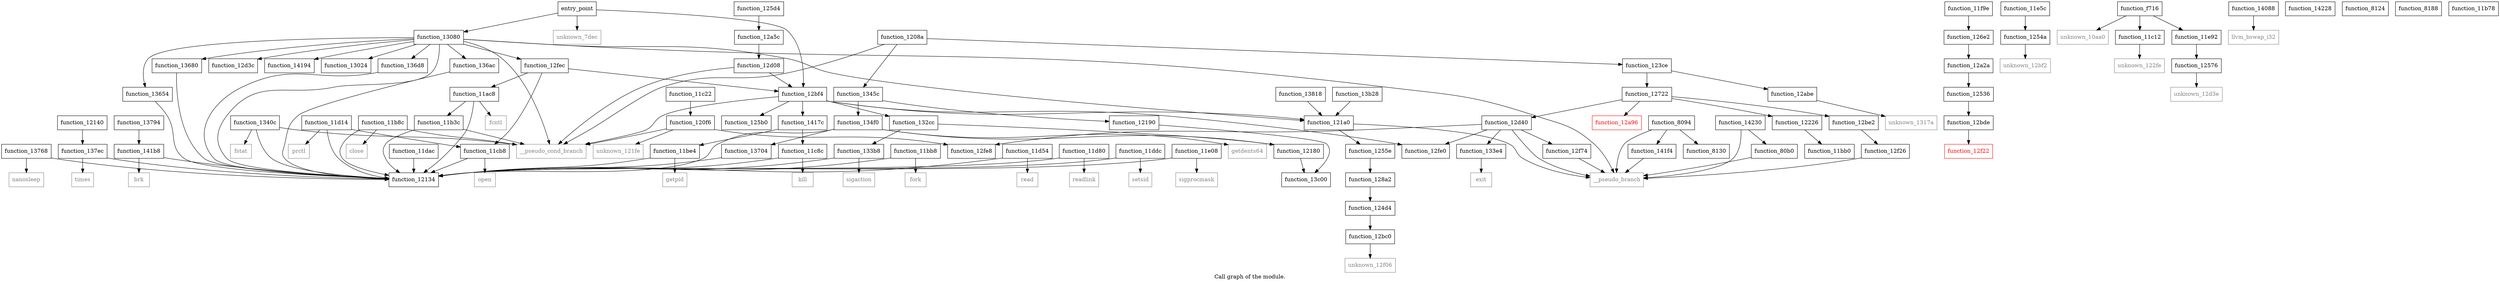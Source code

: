 digraph "Call graph of the module." {
  label="Call graph of the module.";
  node [shape=record];

  Node_function_12180 [label="{function_12180}"];
  Node_readlink [color="gray50", fontcolor="gray50", label="{readlink}"];
  Node_setsid [color="gray50", fontcolor="gray50", label="{setsid}"];
  Node_function_12190 [label="{function_12190}"];
  Node_function_12bf4 [label="{function_12bf4}"];
  Node_function_121a0 [label="{function_121a0}"];
  Node_prctl [color="gray50", fontcolor="gray50", label="{prctl}"];
  Node_function_12226 [label="{function_12226}"];
  Node_function_123ce [label="{function_123ce}"];
  Node_function_124d4 [label="{function_124d4}"];
  Node_function_12536 [label="{function_12536}"];
  Node_function_1254a [label="{function_1254a}"];
  Node_function_12a5c [label="{function_12a5c}"];
  Node_function_13704 [label="{function_13704}"];
  Node_function_12d08 [label="{function_12d08}"];
  Node_unknown_1317a [color="gray50", fontcolor="gray50", label="{unknown_1317a}"];
  Node_function_13080 [label="{function_13080}"];
  Node_unknown_121fe [color="gray50", fontcolor="gray50", label="{unknown_121fe}"];
  Node_function_13768 [label="{function_13768}"];
  Node_function_12a96 [color="red", fontcolor="red", label="{function_12a96}"];
  Node_function_13794 [label="{function_13794}"];
  Node_function_12d3c [label="{function_12d3c}"];
  Node_function_132cc [label="{function_132cc}"];
  Node_unknown_12bf2 [color="gray50", fontcolor="gray50", label="{unknown_12bf2}"];
  Node_function_133b8 [label="{function_133b8}"];
  Node_function_1255e [label="{function_1255e}"];
  Node_function_137ec [label="{function_137ec}"];
  Node_unknown_12f06 [color="gray50", fontcolor="gray50", label="{unknown_12f06}"];
  Node_function_133e4 [label="{function_133e4}"];
  Node_open [color="gray50", fontcolor="gray50", label="{open}"];
  Node_function_12abe [label="{function_12abe}"];
  Node_function_12fe8 [label="{function_12fe8}"];
  Node_function_13818 [label="{function_13818}"];
  Node_read [color="gray50", fontcolor="gray50", label="{read}"];
  Node_function_12576 [label="{function_12576}"];
  Node_function_1340c [label="{function_1340c}"];
  Node_function_125b0 [label="{function_125b0}"];
  Node_function_13b28 [label="{function_13b28}"];
  Node_fcntl [color="gray50", fontcolor="gray50", label="{fcntl}"];
  Node_function_12bc0 [label="{function_12bc0}"];
  Node_function_13c00 [label="{function_13c00}"];
  Node_function_12d40 [label="{function_12d40}"];
  Node_function_14088 [label="{function_14088}"];
  Node_function_1345c [label="{function_1345c}"];
  Node_function_12bde [label="{function_12bde}"];
  Node_function_1417c [label="{function_1417c}"];
  Node_function_12f22 [color="red", fontcolor="red", label="{function_12f22}"];
  Node_close [color="gray50", fontcolor="gray50", label="{close}"];
  Node_function_14194 [label="{function_14194}"];
  Node_function_134f0 [label="{function_134f0}"];
  Node_function_125d4 [label="{function_125d4}"];
  Node_function_12be2 [label="{function_12be2}"];
  Node_function_12fec [label="{function_12fec}"];
  Node_function_141b8 [label="{function_141b8}"];
  Node_function_141f4 [label="{function_141f4}"];
  Node_function_12f26 [label="{function_12f26}"];
  Node_function_14228 [label="{function_14228}"];
  Node_fork [color="gray50", fontcolor="gray50", label="{fork}"];
  Node_function_13654 [label="{function_13654}"];
  Node_function_126e2 [label="{function_126e2}"];
  Node_function_12722 [label="{function_12722}"];
  Node_function_13680 [label="{function_13680}"];
  Node_function_14230 [label="{function_14230}"];
  Node_function_12f74 [label="{function_12f74}"];
  Node_unknown_7dec [color="gray50", fontcolor="gray50", label="{unknown_7dec}"];
  Node_getpid [color="gray50", fontcolor="gray50", label="{getpid}"];
  Node_function_136ac [label="{function_136ac}"];
  Node_function_128a2 [label="{function_128a2}"];
  Node_function_12a2a [label="{function_12a2a}"];
  Node_unknown_12d3e [color="gray50", fontcolor="gray50", label="{unknown_12d3e}"];
  Node_function_13024 [label="{function_13024}"];
  Node_unknown_122fe [color="gray50", fontcolor="gray50", label="{unknown_122fe}"];
  Node_function_12fe0 [label="{function_12fe0}"];
  Node_function_136d8 [label="{function_136d8}"];
  Node_kill [color="gray50", fontcolor="gray50", label="{kill}"];
  Node_sigprocmask [color="gray50", fontcolor="gray50", label="{sigprocmask}"];
  Node_sigaction [color="gray50", fontcolor="gray50", label="{sigaction}"];
  Node_exit [color="gray50", fontcolor="gray50", label="{exit}"];
  Node_fstat [color="gray50", fontcolor="gray50", label="{fstat}"];
  Node_getdents64 [color="gray50", fontcolor="gray50", label="{getdents64}"];
  Node_nanosleep [color="gray50", fontcolor="gray50", label="{nanosleep}"];
  Node_times [color="gray50", fontcolor="gray50", label="{times}"];
  Node_brk [color="gray50", fontcolor="gray50", label="{brk}"];
  Node_llvm_bswap_i32 [color="gray50", fontcolor="gray50", label="{llvm_bswap_i32}"];
  Node_unknown_10aa0 [color="gray50", fontcolor="gray50", label="{unknown_10aa0}"];
  Node___pseudo_branch [color="gray50", fontcolor="gray50", label="{__pseudo_branch}"];
  Node___pseudo_cond_branch [color="gray50", fontcolor="gray50", label="{__pseudo_cond_branch}"];
  Node_function_8094 [label="{function_8094}"];
  Node_function_80b0 [label="{function_80b0}"];
  Node_function_8124 [label="{function_8124}"];
  Node_function_8130 [label="{function_8130}"];
  Node_function_8188 [label="{function_8188}"];
  Node_entry_point [label="{entry_point}"];
  Node_function_11ac8 [label="{function_11ac8}"];
  Node_function_11c22 [label="{function_11c22}"];
  Node_function_f716 [label="{function_f716}"];
  Node_function_11b3c [label="{function_11b3c}"];
  Node_function_11b78 [label="{function_11b78}"];
  Node_function_11b8c [label="{function_11b8c}"];
  Node_function_11bb0 [label="{function_11bb0}"];
  Node_function_11bb8 [label="{function_11bb8}"];
  Node_function_11be4 [label="{function_11be4}"];
  Node_function_11c12 [label="{function_11c12}"];
  Node_function_11c8c [label="{function_11c8c}"];
  Node_function_11cb8 [label="{function_11cb8}"];
  Node_function_11d14 [label="{function_11d14}"];
  Node_function_11d54 [label="{function_11d54}"];
  Node_function_11d80 [label="{function_11d80}"];
  Node_function_11dac [label="{function_11dac}"];
  Node_function_11ddc [label="{function_11ddc}"];
  Node_function_11e08 [label="{function_11e08}"];
  Node_function_11e5c [label="{function_11e5c}"];
  Node_function_11e92 [label="{function_11e92}"];
  Node_function_11f9e [label="{function_11f9e}"];
  Node_function_1208a [label="{function_1208a}"];
  Node_function_120f6 [label="{function_120f6}"];
  Node_function_12134 [label="{function_12134}"];
  Node_function_12140 [label="{function_12140}"];
  Node_function_12180 -> Node_function_13c00;
  Node_function_12190 -> Node_function_13c00;
  Node_function_12bf4 -> Node_function_121a0;
  Node_function_12bf4 -> Node_function_132cc;
  Node_function_12bf4 -> Node_function_125b0;
  Node_function_12bf4 -> Node_function_1417c;
  Node_function_12bf4 -> Node_function_12fe0;
  Node_function_12bf4 -> Node___pseudo_cond_branch;
  Node_function_121a0 -> Node_function_1255e;
  Node_function_121a0 -> Node___pseudo_branch;
  Node_function_12226 -> Node_function_11bb0;
  Node_function_123ce -> Node_function_12abe;
  Node_function_123ce -> Node_function_12722;
  Node_function_124d4 -> Node_function_12bc0;
  Node_function_12536 -> Node_function_12bde;
  Node_function_1254a -> Node_unknown_12bf2;
  Node_function_12a5c -> Node_function_12d08;
  Node_function_13704 -> Node_function_12134;
  Node_function_12d08 -> Node_function_12bf4;
  Node_function_12d08 -> Node___pseudo_cond_branch;
  Node_function_13080 -> Node_function_121a0;
  Node_function_13080 -> Node_function_12d3c;
  Node_function_13080 -> Node_function_14194;
  Node_function_13080 -> Node_function_12fec;
  Node_function_13080 -> Node_function_13654;
  Node_function_13080 -> Node_function_13680;
  Node_function_13080 -> Node_function_136ac;
  Node_function_13080 -> Node_function_13024;
  Node_function_13080 -> Node_function_136d8;
  Node_function_13080 -> Node___pseudo_branch;
  Node_function_13080 -> Node___pseudo_cond_branch;
  Node_function_13080 -> Node_function_12134;
  Node_function_13768 -> Node_nanosleep;
  Node_function_13768 -> Node_function_12134;
  Node_function_13794 -> Node_function_141b8;
  Node_function_132cc -> Node_function_12180;
  Node_function_132cc -> Node_function_133b8;
  Node_function_133b8 -> Node_sigaction;
  Node_function_133b8 -> Node_function_12134;
  Node_function_1255e -> Node_function_128a2;
  Node_function_137ec -> Node_times;
  Node_function_137ec -> Node_function_12134;
  Node_function_133e4 -> Node_exit;
  Node_function_12abe -> Node_unknown_1317a;
  Node_function_13818 -> Node_function_121a0;
  Node_function_12576 -> Node_unknown_12d3e;
  Node_function_1340c -> Node_fstat;
  Node_function_1340c -> Node___pseudo_cond_branch;
  Node_function_1340c -> Node_function_12134;
  Node_function_13b28 -> Node_function_121a0;
  Node_function_12bc0 -> Node_unknown_12f06;
  Node_function_12d40 -> Node_function_133e4;
  Node_function_12d40 -> Node_function_12fe8;
  Node_function_12d40 -> Node_function_12f74;
  Node_function_12d40 -> Node_function_12fe0;
  Node_function_12d40 -> Node___pseudo_branch;
  Node_function_14088 -> Node_llvm_bswap_i32;
  Node_function_1345c -> Node_function_12190;
  Node_function_1345c -> Node_function_134f0;
  Node_function_12bde -> Node_function_12f22;
  Node_function_1417c -> Node_function_11be4;
  Node_function_1417c -> Node_function_11c8c;
  Node_function_134f0 -> Node_function_12180;
  Node_function_134f0 -> Node_function_13704;
  Node_function_134f0 -> Node_getdents64;
  Node_function_134f0 -> Node_function_12134;
  Node_function_125d4 -> Node_function_12a5c;
  Node_function_12be2 -> Node_function_12f26;
  Node_function_12fec -> Node_function_12bf4;
  Node_function_12fec -> Node_function_11ac8;
  Node_function_12fec -> Node_function_11cb8;
  Node_function_141b8 -> Node_brk;
  Node_function_141b8 -> Node_function_12134;
  Node_function_141f4 -> Node___pseudo_branch;
  Node_function_12f26 -> Node___pseudo_branch;
  Node_function_13654 -> Node_function_12134;
  Node_function_126e2 -> Node_function_12a2a;
  Node_function_12722 -> Node_function_12226;
  Node_function_12722 -> Node_function_12a96;
  Node_function_12722 -> Node_function_12d40;
  Node_function_12722 -> Node_function_12be2;
  Node_function_13680 -> Node_function_12134;
  Node_function_14230 -> Node___pseudo_branch;
  Node_function_14230 -> Node_function_80b0;
  Node_function_12f74 -> Node___pseudo_branch;
  Node_function_136ac -> Node_function_12134;
  Node_function_128a2 -> Node_function_124d4;
  Node_function_12a2a -> Node_function_12536;
  Node_function_136d8 -> Node_function_12134;
  Node_function_8094 -> Node_function_141f4;
  Node_function_8094 -> Node___pseudo_branch;
  Node_function_8094 -> Node_function_8130;
  Node_function_80b0 -> Node___pseudo_branch;
  Node_entry_point -> Node_function_12bf4;
  Node_entry_point -> Node_function_13080;
  Node_entry_point -> Node_unknown_7dec;
  Node_function_11ac8 -> Node_fcntl;
  Node_function_11ac8 -> Node_function_11b3c;
  Node_function_11ac8 -> Node_function_12134;
  Node_function_11c22 -> Node_function_120f6;
  Node_function_f716 -> Node_unknown_10aa0;
  Node_function_f716 -> Node_function_11c12;
  Node_function_f716 -> Node_function_11e92;
  Node_function_11b3c -> Node___pseudo_cond_branch;
  Node_function_11b3c -> Node_function_12134;
  Node_function_11b8c -> Node_close;
  Node_function_11b8c -> Node___pseudo_cond_branch;
  Node_function_11b8c -> Node_function_12134;
  Node_function_11bb8 -> Node_fork;
  Node_function_11bb8 -> Node_function_12134;
  Node_function_11be4 -> Node_getpid;
  Node_function_11be4 -> Node_function_12134;
  Node_function_11c12 -> Node_unknown_122fe;
  Node_function_11c8c -> Node_kill;
  Node_function_11c8c -> Node_function_12134;
  Node_function_11cb8 -> Node_open;
  Node_function_11cb8 -> Node_function_12134;
  Node_function_11d14 -> Node_prctl;
  Node_function_11d14 -> Node_function_11cb8;
  Node_function_11d14 -> Node_function_12134;
  Node_function_11d54 -> Node_read;
  Node_function_11d54 -> Node_function_12134;
  Node_function_11d80 -> Node_readlink;
  Node_function_11d80 -> Node_function_12134;
  Node_function_11dac -> Node_function_12134;
  Node_function_11ddc -> Node_setsid;
  Node_function_11ddc -> Node_function_12134;
  Node_function_11e08 -> Node_sigprocmask;
  Node_function_11e08 -> Node_function_12134;
  Node_function_11e5c -> Node_function_1254a;
  Node_function_11e92 -> Node_function_12576;
  Node_function_11f9e -> Node_function_126e2;
  Node_function_1208a -> Node_function_123ce;
  Node_function_1208a -> Node_function_1345c;
  Node_function_1208a -> Node___pseudo_cond_branch;
  Node_function_120f6 -> Node_unknown_121fe;
  Node_function_120f6 -> Node_function_12fe8;
  Node_function_120f6 -> Node___pseudo_cond_branch;
  Node_function_12140 -> Node_function_137ec;
}
